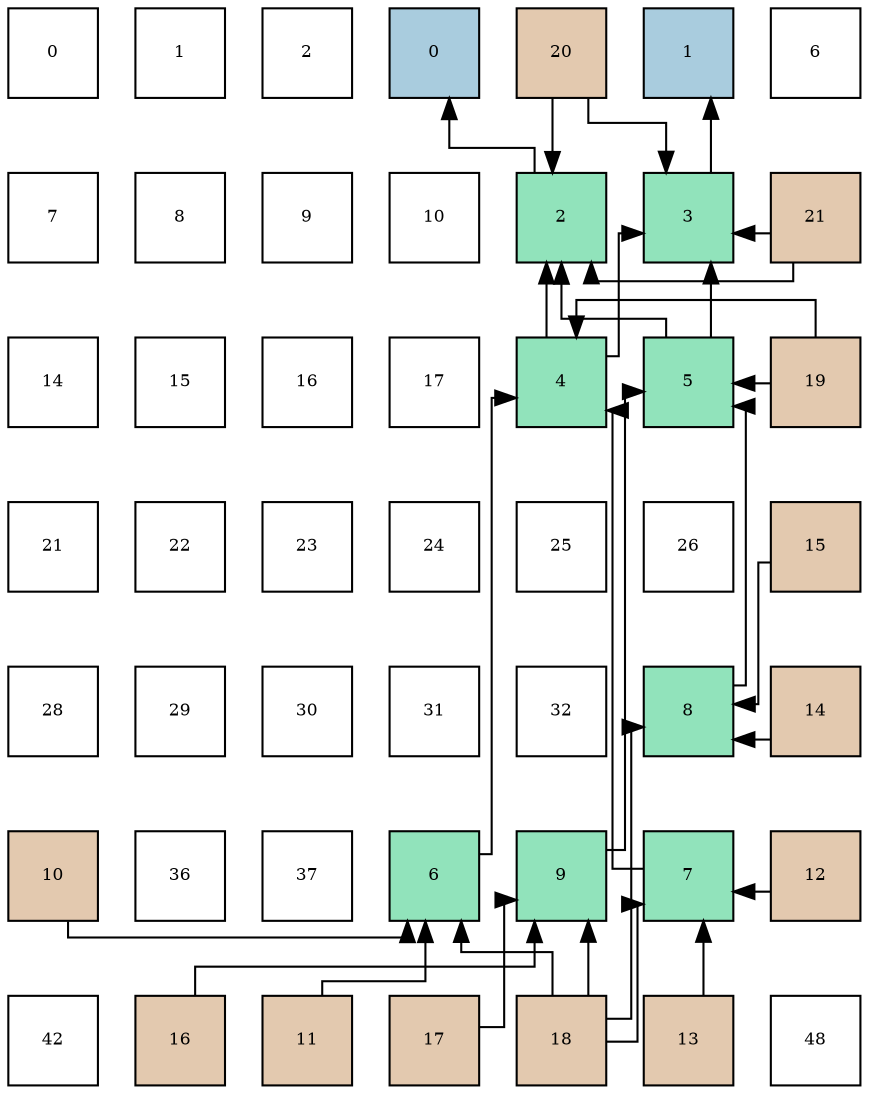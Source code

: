 digraph layout{
 rankdir=TB;
 splines=ortho;
 node [style=filled shape=square fixedsize=true width=0.6];
0[label="0", fontsize=8, fillcolor="#ffffff"];
1[label="1", fontsize=8, fillcolor="#ffffff"];
2[label="2", fontsize=8, fillcolor="#ffffff"];
3[label="0", fontsize=8, fillcolor="#a9ccde"];
4[label="20", fontsize=8, fillcolor="#e3c9af"];
5[label="1", fontsize=8, fillcolor="#a9ccde"];
6[label="6", fontsize=8, fillcolor="#ffffff"];
7[label="7", fontsize=8, fillcolor="#ffffff"];
8[label="8", fontsize=8, fillcolor="#ffffff"];
9[label="9", fontsize=8, fillcolor="#ffffff"];
10[label="10", fontsize=8, fillcolor="#ffffff"];
11[label="2", fontsize=8, fillcolor="#91e3bb"];
12[label="3", fontsize=8, fillcolor="#91e3bb"];
13[label="21", fontsize=8, fillcolor="#e3c9af"];
14[label="14", fontsize=8, fillcolor="#ffffff"];
15[label="15", fontsize=8, fillcolor="#ffffff"];
16[label="16", fontsize=8, fillcolor="#ffffff"];
17[label="17", fontsize=8, fillcolor="#ffffff"];
18[label="4", fontsize=8, fillcolor="#91e3bb"];
19[label="5", fontsize=8, fillcolor="#91e3bb"];
20[label="19", fontsize=8, fillcolor="#e3c9af"];
21[label="21", fontsize=8, fillcolor="#ffffff"];
22[label="22", fontsize=8, fillcolor="#ffffff"];
23[label="23", fontsize=8, fillcolor="#ffffff"];
24[label="24", fontsize=8, fillcolor="#ffffff"];
25[label="25", fontsize=8, fillcolor="#ffffff"];
26[label="26", fontsize=8, fillcolor="#ffffff"];
27[label="15", fontsize=8, fillcolor="#e3c9af"];
28[label="28", fontsize=8, fillcolor="#ffffff"];
29[label="29", fontsize=8, fillcolor="#ffffff"];
30[label="30", fontsize=8, fillcolor="#ffffff"];
31[label="31", fontsize=8, fillcolor="#ffffff"];
32[label="32", fontsize=8, fillcolor="#ffffff"];
33[label="8", fontsize=8, fillcolor="#91e3bb"];
34[label="14", fontsize=8, fillcolor="#e3c9af"];
35[label="10", fontsize=8, fillcolor="#e3c9af"];
36[label="36", fontsize=8, fillcolor="#ffffff"];
37[label="37", fontsize=8, fillcolor="#ffffff"];
38[label="6", fontsize=8, fillcolor="#91e3bb"];
39[label="9", fontsize=8, fillcolor="#91e3bb"];
40[label="7", fontsize=8, fillcolor="#91e3bb"];
41[label="12", fontsize=8, fillcolor="#e3c9af"];
42[label="42", fontsize=8, fillcolor="#ffffff"];
43[label="16", fontsize=8, fillcolor="#e3c9af"];
44[label="11", fontsize=8, fillcolor="#e3c9af"];
45[label="17", fontsize=8, fillcolor="#e3c9af"];
46[label="18", fontsize=8, fillcolor="#e3c9af"];
47[label="13", fontsize=8, fillcolor="#e3c9af"];
48[label="48", fontsize=8, fillcolor="#ffffff"];
edge [constraint=false, style=vis];11 -> 3;
12 -> 5;
18 -> 11;
18 -> 12;
19 -> 11;
19 -> 12;
38 -> 18;
40 -> 18;
33 -> 19;
39 -> 19;
35 -> 38;
44 -> 38;
41 -> 40;
47 -> 40;
34 -> 33;
27 -> 33;
43 -> 39;
45 -> 39;
46 -> 38;
46 -> 40;
46 -> 33;
46 -> 39;
20 -> 18;
20 -> 19;
4 -> 11;
4 -> 12;
13 -> 11;
13 -> 12;
edge [constraint=true, style=invis];
0 -> 7 -> 14 -> 21 -> 28 -> 35 -> 42;
1 -> 8 -> 15 -> 22 -> 29 -> 36 -> 43;
2 -> 9 -> 16 -> 23 -> 30 -> 37 -> 44;
3 -> 10 -> 17 -> 24 -> 31 -> 38 -> 45;
4 -> 11 -> 18 -> 25 -> 32 -> 39 -> 46;
5 -> 12 -> 19 -> 26 -> 33 -> 40 -> 47;
6 -> 13 -> 20 -> 27 -> 34 -> 41 -> 48;
rank = same {0 -> 1 -> 2 -> 3 -> 4 -> 5 -> 6};
rank = same {7 -> 8 -> 9 -> 10 -> 11 -> 12 -> 13};
rank = same {14 -> 15 -> 16 -> 17 -> 18 -> 19 -> 20};
rank = same {21 -> 22 -> 23 -> 24 -> 25 -> 26 -> 27};
rank = same {28 -> 29 -> 30 -> 31 -> 32 -> 33 -> 34};
rank = same {35 -> 36 -> 37 -> 38 -> 39 -> 40 -> 41};
rank = same {42 -> 43 -> 44 -> 45 -> 46 -> 47 -> 48};
}